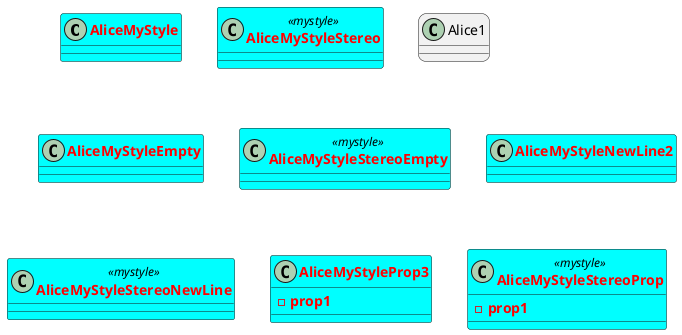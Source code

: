 {
  "sha1": "hyhzkwy8wq2vhvfinxugr5hcoabxpkm",
  "insertion": {
    "when": "2024-06-03T18:59:30.141Z",
    "url": "https://github.com/plantuml/plantuml/issues/1253",
    "user": "plantuml@gmail.com"
  }
}
@startuml
<style>
classDiagram {
    RoundCorner 15
    .mystyle {
    	RoundCorner 5
        BackgroundColor cyan
        FontStyle Bold
        FontColor red
    }
}
</style>
class AliceMyStyle <<<mystyle>>>
class AliceMyStyleStereo <<mystyle>>
class Alice1

class AliceMyStyleEmpty <<<mystyle>>> {}
class AliceMyStyleStereoEmpty <<mystyle>> {}
class AliceMyStyleNewLine2 <<<mystyle>>> {
}
class AliceMyStyleStereoNewLine <<mystyle>> {
}
class AliceMyStyleProp3 <<<mystyle>>> {
  - prop1
}
class AliceMyStyleStereoProp <<mystyle>> {
  - prop1
}
@enduml

